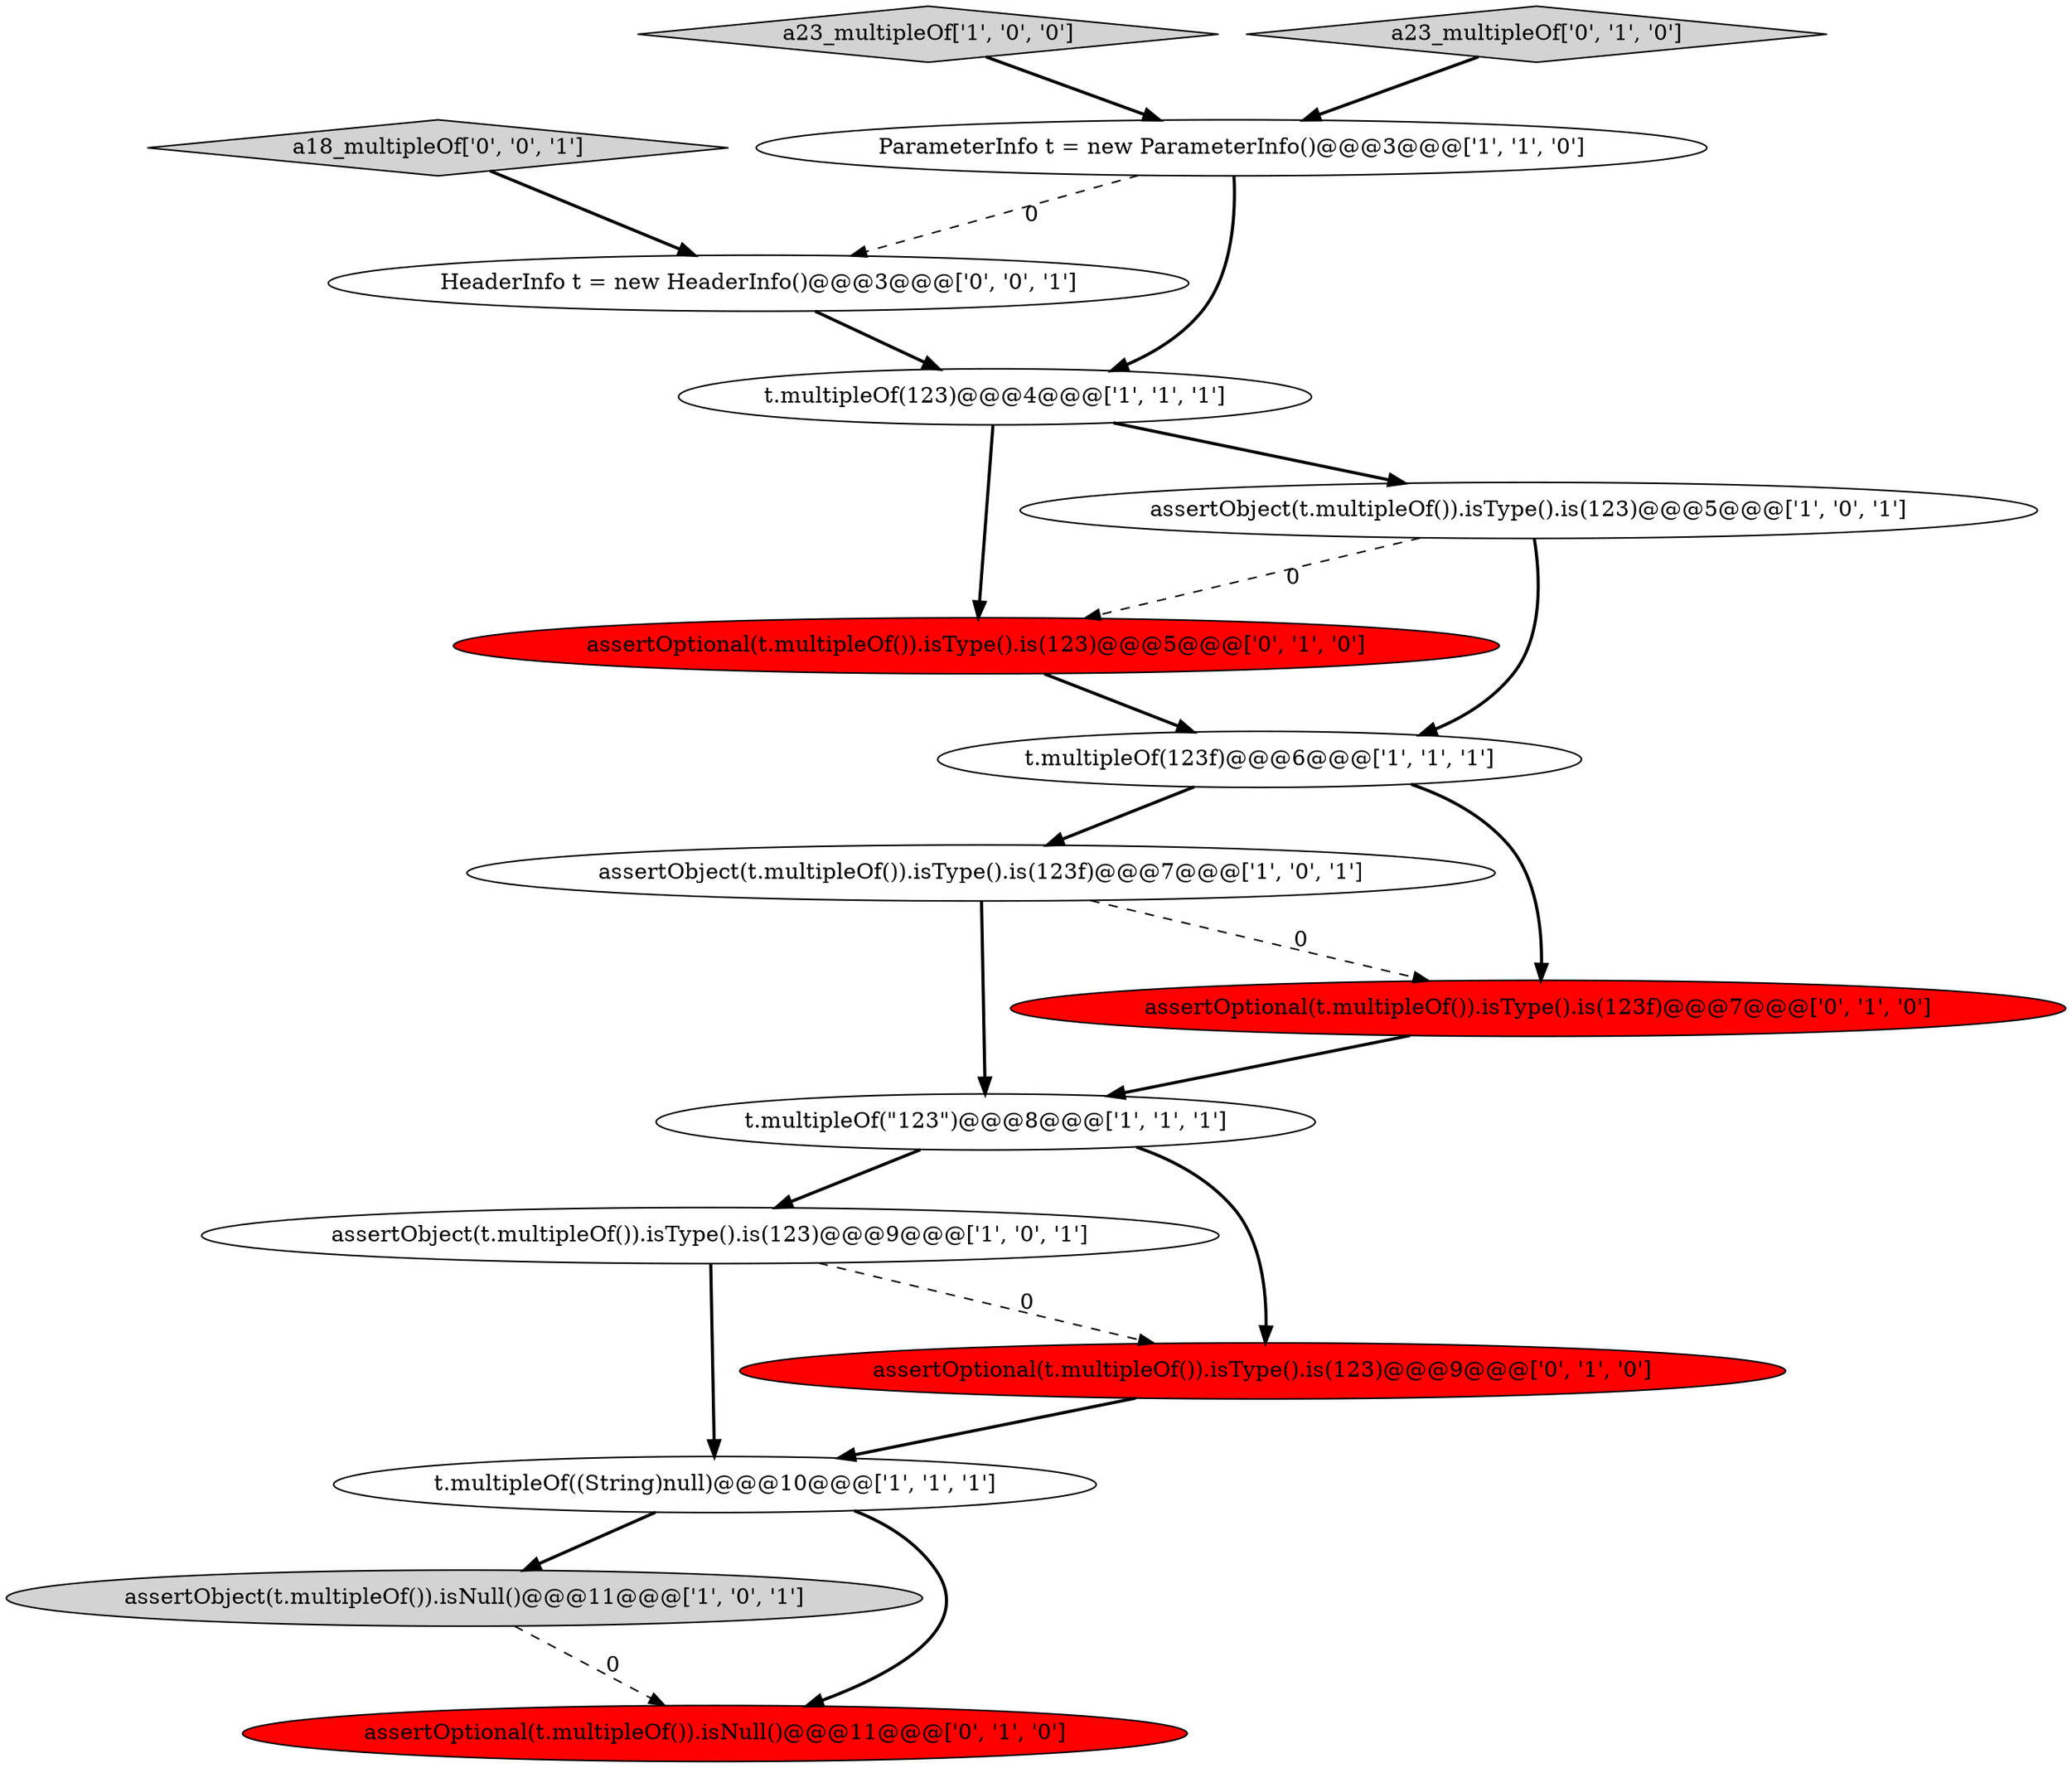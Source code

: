 digraph {
7 [style = filled, label = "t.multipleOf(123)@@@4@@@['1', '1', '1']", fillcolor = white, shape = ellipse image = "AAA0AAABBB1BBB"];
3 [style = filled, label = "t.multipleOf(\"123\")@@@8@@@['1', '1', '1']", fillcolor = white, shape = ellipse image = "AAA0AAABBB1BBB"];
5 [style = filled, label = "assertObject(t.multipleOf()).isNull()@@@11@@@['1', '0', '1']", fillcolor = lightgray, shape = ellipse image = "AAA0AAABBB1BBB"];
16 [style = filled, label = "a18_multipleOf['0', '0', '1']", fillcolor = lightgray, shape = diamond image = "AAA0AAABBB3BBB"];
4 [style = filled, label = "assertObject(t.multipleOf()).isType().is(123)@@@9@@@['1', '0', '1']", fillcolor = white, shape = ellipse image = "AAA0AAABBB1BBB"];
12 [style = filled, label = "assertOptional(t.multipleOf()).isType().is(123)@@@5@@@['0', '1', '0']", fillcolor = red, shape = ellipse image = "AAA1AAABBB2BBB"];
2 [style = filled, label = "a23_multipleOf['1', '0', '0']", fillcolor = lightgray, shape = diamond image = "AAA0AAABBB1BBB"];
0 [style = filled, label = "assertObject(t.multipleOf()).isType().is(123)@@@5@@@['1', '0', '1']", fillcolor = white, shape = ellipse image = "AAA0AAABBB1BBB"];
6 [style = filled, label = "t.multipleOf((String)null)@@@10@@@['1', '1', '1']", fillcolor = white, shape = ellipse image = "AAA0AAABBB1BBB"];
10 [style = filled, label = "assertOptional(t.multipleOf()).isType().is(123)@@@9@@@['0', '1', '0']", fillcolor = red, shape = ellipse image = "AAA1AAABBB2BBB"];
8 [style = filled, label = "assertObject(t.multipleOf()).isType().is(123f)@@@7@@@['1', '0', '1']", fillcolor = white, shape = ellipse image = "AAA0AAABBB1BBB"];
15 [style = filled, label = "HeaderInfo t = new HeaderInfo()@@@3@@@['0', '0', '1']", fillcolor = white, shape = ellipse image = "AAA0AAABBB3BBB"];
9 [style = filled, label = "ParameterInfo t = new ParameterInfo()@@@3@@@['1', '1', '0']", fillcolor = white, shape = ellipse image = "AAA0AAABBB1BBB"];
1 [style = filled, label = "t.multipleOf(123f)@@@6@@@['1', '1', '1']", fillcolor = white, shape = ellipse image = "AAA0AAABBB1BBB"];
13 [style = filled, label = "assertOptional(t.multipleOf()).isType().is(123f)@@@7@@@['0', '1', '0']", fillcolor = red, shape = ellipse image = "AAA1AAABBB2BBB"];
11 [style = filled, label = "assertOptional(t.multipleOf()).isNull()@@@11@@@['0', '1', '0']", fillcolor = red, shape = ellipse image = "AAA1AAABBB2BBB"];
14 [style = filled, label = "a23_multipleOf['0', '1', '0']", fillcolor = lightgray, shape = diamond image = "AAA0AAABBB2BBB"];
16->15 [style = bold, label=""];
1->8 [style = bold, label=""];
15->7 [style = bold, label=""];
4->6 [style = bold, label=""];
7->12 [style = bold, label=""];
8->3 [style = bold, label=""];
7->0 [style = bold, label=""];
2->9 [style = bold, label=""];
0->12 [style = dashed, label="0"];
9->7 [style = bold, label=""];
12->1 [style = bold, label=""];
3->4 [style = bold, label=""];
1->13 [style = bold, label=""];
10->6 [style = bold, label=""];
8->13 [style = dashed, label="0"];
3->10 [style = bold, label=""];
6->5 [style = bold, label=""];
13->3 [style = bold, label=""];
5->11 [style = dashed, label="0"];
0->1 [style = bold, label=""];
6->11 [style = bold, label=""];
14->9 [style = bold, label=""];
4->10 [style = dashed, label="0"];
9->15 [style = dashed, label="0"];
}
